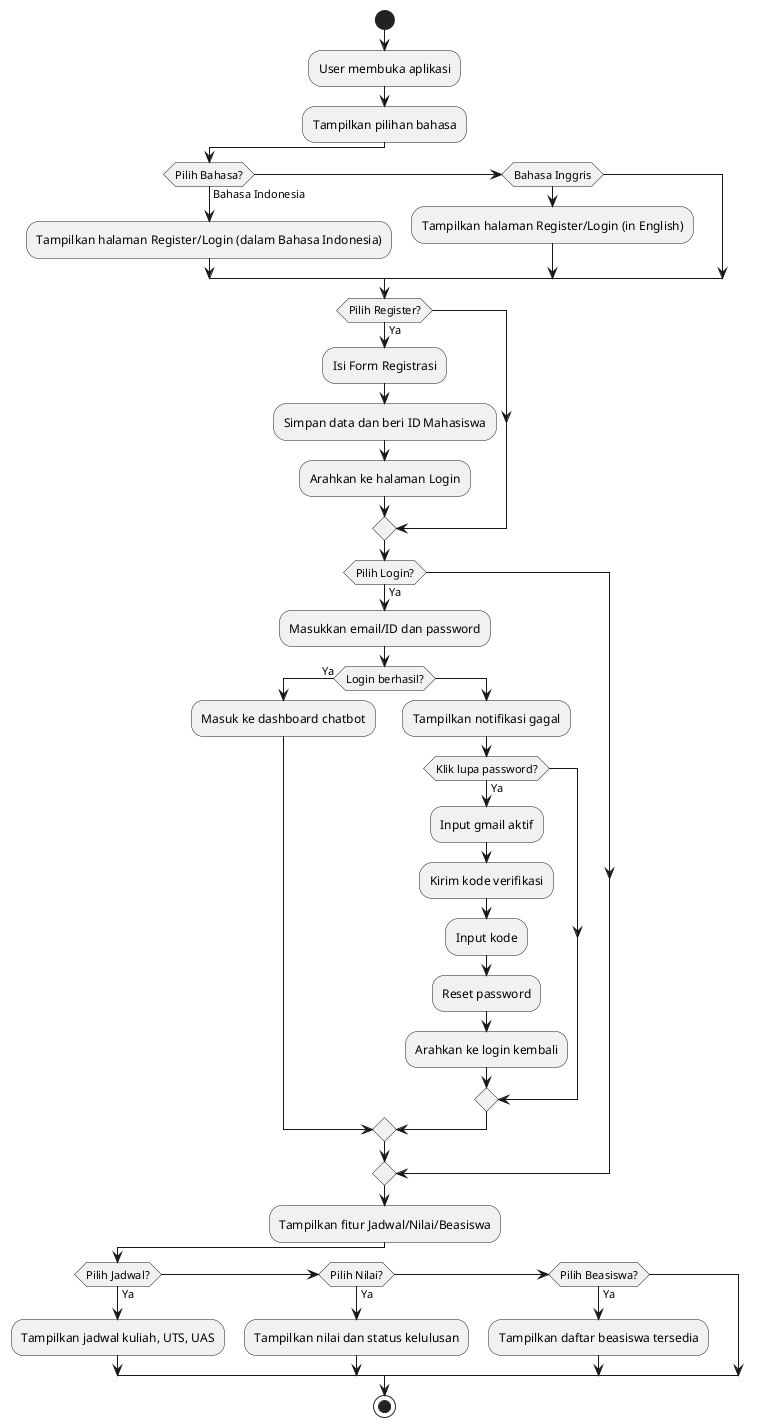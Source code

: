 @startuml
start

:User membuka aplikasi;
:Tampilkan pilihan bahasa;

if (Pilih Bahasa?) then (Bahasa Indonesia)
  :Tampilkan halaman Register/Login (dalam Bahasa Indonesia);
elseif (Bahasa Inggris)
  :Tampilkan halaman Register/Login (in English);
endif

if (Pilih Register?) then (Ya)
  :Isi Form Registrasi;
  :Simpan data dan beri ID Mahasiswa;
  :Arahkan ke halaman Login;
endif

if (Pilih Login?) then (Ya)
  :Masukkan email/ID dan password;
  if (Login berhasil?) then (Ya)
    :Masuk ke dashboard chatbot;
  else
    :Tampilkan notifikasi gagal;
    if (Klik lupa password?) then (Ya)
      :Input gmail aktif;
      :Kirim kode verifikasi;
      :Input kode;
      :Reset password;
      :Arahkan ke login kembali;
    endif
  endif
endif

:Tampilkan fitur Jadwal/Nilai/Beasiswa;

if (Pilih Jadwal?) then (Ya)
  :Tampilkan jadwal kuliah, UTS, UAS;
elseif (Pilih Nilai?) then (Ya)
  :Tampilkan nilai dan status kelulusan;
elseif (Pilih Beasiswa?) then (Ya)
  :Tampilkan daftar beasiswa tersedia;
endif

stop
@enduml
